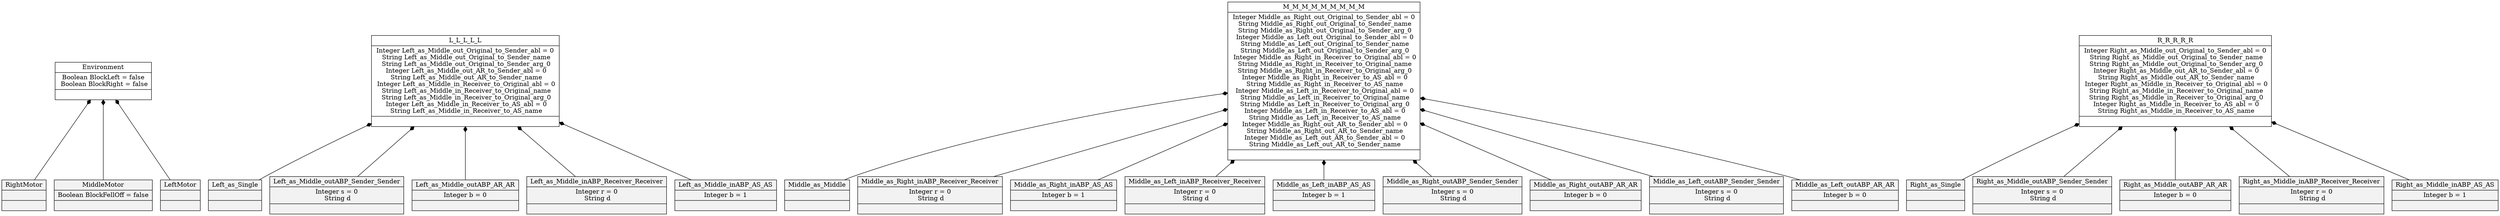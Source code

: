 
digraph LegoCase_as_arg_uni_ll_time_merge {
  node [shape=record]
  edge [dir=back, arrowtail=diamond]

Environment_256
 [label="{Environment|Boolean BlockLeft = false\n Boolean BlockRight = false|}"]
Environment_256_RightMotor [label="{RightMotor||}", style=filled, fillcolor=gray95]
Environment_256 -> Environment_256_RightMotor
Environment_256_MiddleMotor [label="{MiddleMotor|Boolean BlockFellOff = false|}", style=filled, fillcolor=gray95]
Environment_256 -> Environment_256_MiddleMotor
Environment_256_LeftMotor [label="{LeftMotor||}", style=filled, fillcolor=gray95]
Environment_256 -> Environment_256_LeftMotor

L_L_L_L_L_972
 [label="{L_L_L_L_L|Integer Left_as_Middle_out_Original_to_Sender_abl = 0\n String Left_as_Middle_out_Original_to_Sender_name\n String Left_as_Middle_out_Original_to_Sender_arg_0\n Integer Left_as_Middle_out_AR_to_Sender_abl = 0\n String Left_as_Middle_out_AR_to_Sender_name\n Integer Left_as_Middle_in_Receiver_to_Original_abl = 0\n String Left_as_Middle_in_Receiver_to_Original_name\n String Left_as_Middle_in_Receiver_to_Original_arg_0\n Integer Left_as_Middle_in_Receiver_to_AS_abl = 0\n String Left_as_Middle_in_Receiver_to_AS_name|}"]
L_L_L_L_L_972_Left_as_Single [label="{Left_as_Single||}", style=filled, fillcolor=gray95]
L_L_L_L_L_972 -> L_L_L_L_L_972_Left_as_Single
L_L_L_L_L_972_Left_as_Middle_outABP_Sender_Sender [label="{Left_as_Middle_outABP_Sender_Sender|Integer s = 0\n String d|}", style=filled, fillcolor=gray95]
L_L_L_L_L_972 -> L_L_L_L_L_972_Left_as_Middle_outABP_Sender_Sender
L_L_L_L_L_972_Left_as_Middle_outABP_AR_AR [label="{Left_as_Middle_outABP_AR_AR|Integer b = 0|}", style=filled, fillcolor=gray95]
L_L_L_L_L_972 -> L_L_L_L_L_972_Left_as_Middle_outABP_AR_AR
L_L_L_L_L_972_Left_as_Middle_inABP_Receiver_Receiver [label="{Left_as_Middle_inABP_Receiver_Receiver|Integer r = 0\n String d|}", style=filled, fillcolor=gray95]
L_L_L_L_L_972 -> L_L_L_L_L_972_Left_as_Middle_inABP_Receiver_Receiver
L_L_L_L_L_972_Left_as_Middle_inABP_AS_AS [label="{Left_as_Middle_inABP_AS_AS|Integer b = 1|}", style=filled, fillcolor=gray95]
L_L_L_L_L_972 -> L_L_L_L_L_972_Left_as_Middle_inABP_AS_AS

M_M_M_M_M_M_M_M_M_737
 [label="{M_M_M_M_M_M_M_M_M|Integer Middle_as_Right_out_Original_to_Sender_abl = 0\n String Middle_as_Right_out_Original_to_Sender_name\n String Middle_as_Right_out_Original_to_Sender_arg_0\n Integer Middle_as_Left_out_Original_to_Sender_abl = 0\n String Middle_as_Left_out_Original_to_Sender_name\n String Middle_as_Left_out_Original_to_Sender_arg_0\n Integer Middle_as_Right_in_Receiver_to_Original_abl = 0\n String Middle_as_Right_in_Receiver_to_Original_name\n String Middle_as_Right_in_Receiver_to_Original_arg_0\n Integer Middle_as_Right_in_Receiver_to_AS_abl = 0\n String Middle_as_Right_in_Receiver_to_AS_name\n Integer Middle_as_Left_in_Receiver_to_Original_abl = 0\n String Middle_as_Left_in_Receiver_to_Original_name\n String Middle_as_Left_in_Receiver_to_Original_arg_0\n Integer Middle_as_Left_in_Receiver_to_AS_abl = 0\n String Middle_as_Left_in_Receiver_to_AS_name\n Integer Middle_as_Right_out_AR_to_Sender_abl = 0\n String Middle_as_Right_out_AR_to_Sender_name\n Integer Middle_as_Left_out_AR_to_Sender_abl = 0\n String Middle_as_Left_out_AR_to_Sender_name|}"]
M_M_M_M_M_M_M_M_M_737_Middle_as_Middle [label="{Middle_as_Middle||}", style=filled, fillcolor=gray95]
M_M_M_M_M_M_M_M_M_737 -> M_M_M_M_M_M_M_M_M_737_Middle_as_Middle
M_M_M_M_M_M_M_M_M_737_Middle_as_Right_inABP_Receiver_Receiver [label="{Middle_as_Right_inABP_Receiver_Receiver|Integer r = 0\n String d|}", style=filled, fillcolor=gray95]
M_M_M_M_M_M_M_M_M_737 -> M_M_M_M_M_M_M_M_M_737_Middle_as_Right_inABP_Receiver_Receiver
M_M_M_M_M_M_M_M_M_737_Middle_as_Right_inABP_AS_AS [label="{Middle_as_Right_inABP_AS_AS|Integer b = 1|}", style=filled, fillcolor=gray95]
M_M_M_M_M_M_M_M_M_737 -> M_M_M_M_M_M_M_M_M_737_Middle_as_Right_inABP_AS_AS
M_M_M_M_M_M_M_M_M_737_Middle_as_Left_inABP_Receiver_Receiver [label="{Middle_as_Left_inABP_Receiver_Receiver|Integer r = 0\n String d|}", style=filled, fillcolor=gray95]
M_M_M_M_M_M_M_M_M_737 -> M_M_M_M_M_M_M_M_M_737_Middle_as_Left_inABP_Receiver_Receiver
M_M_M_M_M_M_M_M_M_737_Middle_as_Left_inABP_AS_AS [label="{Middle_as_Left_inABP_AS_AS|Integer b = 1|}", style=filled, fillcolor=gray95]
M_M_M_M_M_M_M_M_M_737 -> M_M_M_M_M_M_M_M_M_737_Middle_as_Left_inABP_AS_AS
M_M_M_M_M_M_M_M_M_737_Middle_as_Right_outABP_Sender_Sender [label="{Middle_as_Right_outABP_Sender_Sender|Integer s = 0\n String d|}", style=filled, fillcolor=gray95]
M_M_M_M_M_M_M_M_M_737 -> M_M_M_M_M_M_M_M_M_737_Middle_as_Right_outABP_Sender_Sender
M_M_M_M_M_M_M_M_M_737_Middle_as_Right_outABP_AR_AR [label="{Middle_as_Right_outABP_AR_AR|Integer b = 0|}", style=filled, fillcolor=gray95]
M_M_M_M_M_M_M_M_M_737 -> M_M_M_M_M_M_M_M_M_737_Middle_as_Right_outABP_AR_AR
M_M_M_M_M_M_M_M_M_737_Middle_as_Left_outABP_Sender_Sender [label="{Middle_as_Left_outABP_Sender_Sender|Integer s = 0\n String d|}", style=filled, fillcolor=gray95]
M_M_M_M_M_M_M_M_M_737 -> M_M_M_M_M_M_M_M_M_737_Middle_as_Left_outABP_Sender_Sender
M_M_M_M_M_M_M_M_M_737_Middle_as_Left_outABP_AR_AR [label="{Middle_as_Left_outABP_AR_AR|Integer b = 0|}", style=filled, fillcolor=gray95]
M_M_M_M_M_M_M_M_M_737 -> M_M_M_M_M_M_M_M_M_737_Middle_as_Left_outABP_AR_AR

R_R_R_R_R_819
 [label="{R_R_R_R_R|Integer Right_as_Middle_out_Original_to_Sender_abl = 0\n String Right_as_Middle_out_Original_to_Sender_name\n String Right_as_Middle_out_Original_to_Sender_arg_0\n Integer Right_as_Middle_out_AR_to_Sender_abl = 0\n String Right_as_Middle_out_AR_to_Sender_name\n Integer Right_as_Middle_in_Receiver_to_Original_abl = 0\n String Right_as_Middle_in_Receiver_to_Original_name\n String Right_as_Middle_in_Receiver_to_Original_arg_0\n Integer Right_as_Middle_in_Receiver_to_AS_abl = 0\n String Right_as_Middle_in_Receiver_to_AS_name|}"]
R_R_R_R_R_819_Right_as_Single [label="{Right_as_Single||}", style=filled, fillcolor=gray95]
R_R_R_R_R_819 -> R_R_R_R_R_819_Right_as_Single
R_R_R_R_R_819_Right_as_Middle_outABP_Sender_Sender [label="{Right_as_Middle_outABP_Sender_Sender|Integer s = 0\n String d|}", style=filled, fillcolor=gray95]
R_R_R_R_R_819 -> R_R_R_R_R_819_Right_as_Middle_outABP_Sender_Sender
R_R_R_R_R_819_Right_as_Middle_outABP_AR_AR [label="{Right_as_Middle_outABP_AR_AR|Integer b = 0|}", style=filled, fillcolor=gray95]
R_R_R_R_R_819 -> R_R_R_R_R_819_Right_as_Middle_outABP_AR_AR
R_R_R_R_R_819_Right_as_Middle_inABP_Receiver_Receiver [label="{Right_as_Middle_inABP_Receiver_Receiver|Integer r = 0\n String d|}", style=filled, fillcolor=gray95]
R_R_R_R_R_819 -> R_R_R_R_R_819_Right_as_Middle_inABP_Receiver_Receiver
R_R_R_R_R_819_Right_as_Middle_inABP_AS_AS [label="{Right_as_Middle_inABP_AS_AS|Integer b = 1|}", style=filled, fillcolor=gray95]
R_R_R_R_R_819 -> R_R_R_R_R_819_Right_as_Middle_inABP_AS_AS


}
